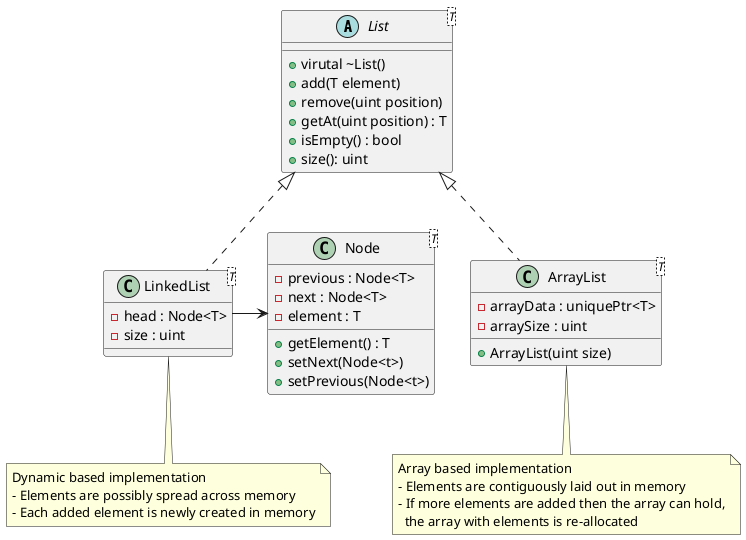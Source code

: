 @startuml


abstract List<T>{
 + virutal ~List()
 + add(T element)
 + remove(uint position)
 + getAt(uint position) : T
 + isEmpty() : bool
 + size(): uint
}

class ArrayList<T>{
    - arrayData : uniquePtr<T>
    - arraySize : uint
    + ArrayList(uint size)
}
note bottom of ArrayList
Array based implementation
- Elements are contiguously laid out in memory
- If more elements are added then the array can hold,
  the array with elements is re-allocated
end note

class LinkedList<T>{
    - head : Node<T>
    - size : uint
}
note bottom of LinkedList
Dynamic based implementation
- Elements are possibly spread across memory
- Each added element is newly created in memory
end note

class Node<T>{
    - previous : Node<T>
    - next : Node<T>
    - element : T

    + getElement() : T
    + setNext(Node<t>)
    + setPrevious(Node<t>)
}

List <|.. ArrayList
List <|.. LinkedList
LinkedList -> Node

@enduml
